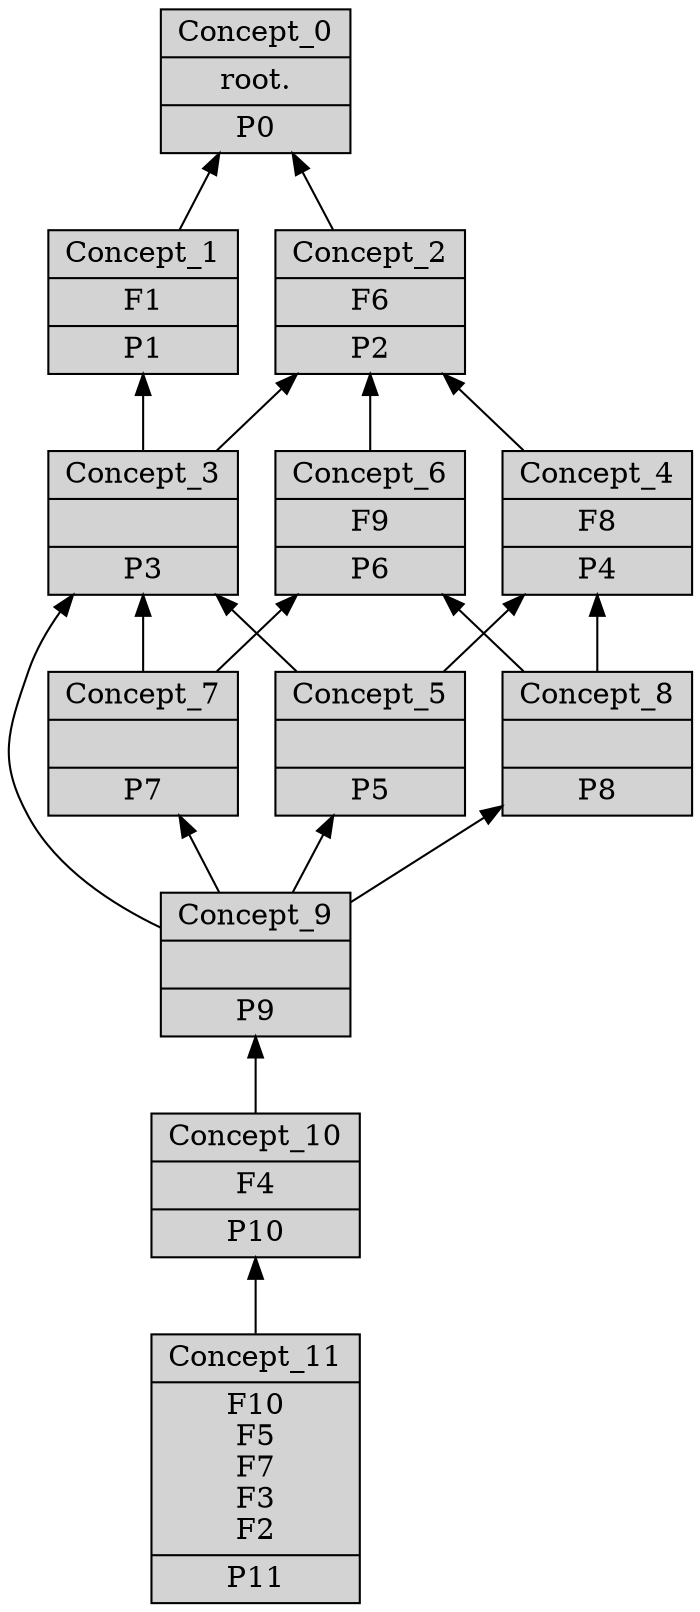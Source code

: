 digraph G { 
	rankdir=BT;
1897871865 [shape=record,style=filled,label="{Concept_0|root.\n|P0\n}"];
1908143486 [shape=record,style=filled,label="{Concept_1|F1\n|P1\n}"];
133250414 [shape=record,style=filled,label="{Concept_2|F6\n|P2\n}"];
85777802 [shape=record,style=filled,label="{Concept_3||P3\n}"];
222624801 [shape=record,style=filled,label="{Concept_4|F8\n|P4\n}"];
603650290 [shape=record,style=filled,label="{Concept_5||P5\n}"];
762227630 [shape=record,style=filled,label="{Concept_6|F9\n|P6\n}"];
1316864772 [shape=record,style=filled,label="{Concept_7||P7\n}"];
1685232414 [shape=record,style=filled,label="{Concept_8||P8\n}"];
280744458 [shape=record,style=filled,label="{Concept_9||P9\n}"];
1213216872 [shape=record,style=filled,label="{Concept_10|F4\n|P10\n}"];
1754638213 [shape=record,style=filled,label="{Concept_11|F10\nF5\nF7\nF3\nF2\n|P11\n}"];
	1908143486 -> 1897871865
	133250414 -> 1897871865
	85777802 -> 1908143486
	85777802 -> 133250414
	222624801 -> 133250414
	603650290 -> 85777802
	603650290 -> 222624801
	762227630 -> 133250414
	1316864772 -> 85777802
	1316864772 -> 762227630
	1685232414 -> 222624801
	1685232414 -> 762227630
	280744458 -> 85777802
	280744458 -> 603650290
	280744458 -> 1316864772
	280744458 -> 1685232414
	1213216872 -> 280744458
	1754638213 -> 1213216872
}